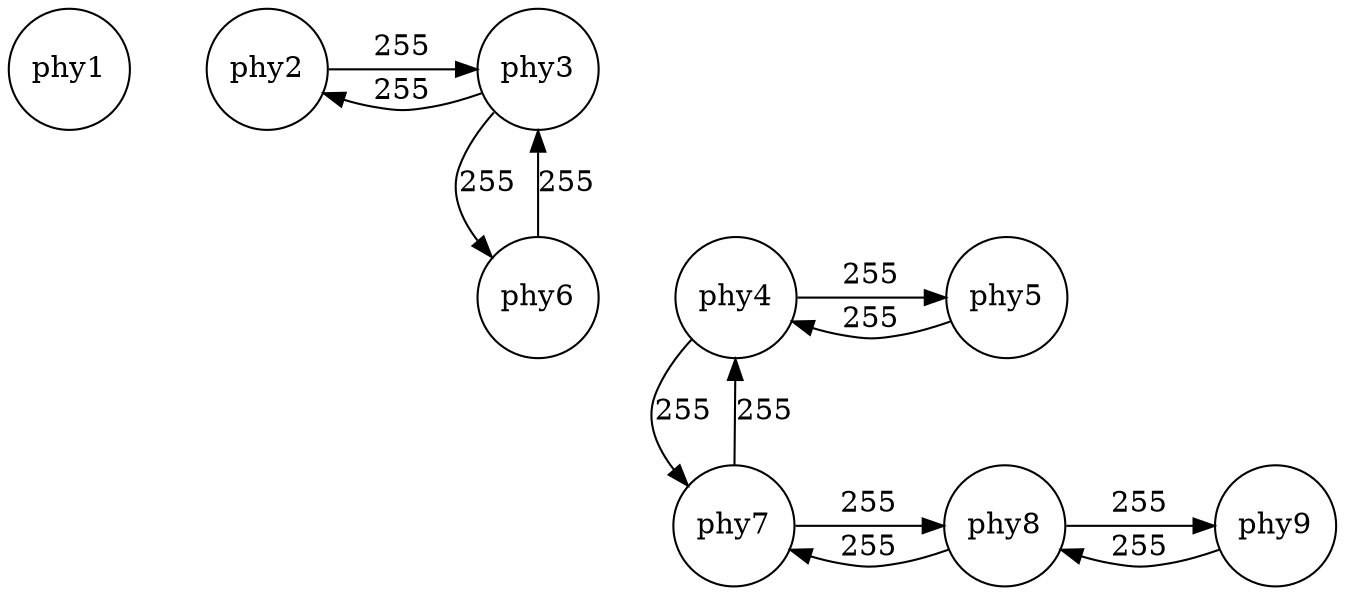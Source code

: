 digraph {
	nodesep = 0.5;
	node [ shape = circle, width = 0.7 ];
	{ rank = same; phy1; phy2; phy3; }
	{ rank = same; phy4; phy5; phy6; }
	{ rank = same; phy7; phy8; phy9; }

	phy2 -> phy3[label="255"];
	phy3 -> phy2[label="255"];
	phy3 -> phy6[label="255"];
	phy4 -> phy5[label="255"];
	phy4 -> phy7[label="255"];
	phy5 -> phy4[label="255"];
	phy6 -> phy3[label="255"];
	phy7 -> phy4[label="255"];
	phy7 -> phy8[label="255"];
	phy8 -> phy7[label="255"];
	phy8 -> phy9[label="255"];
	phy9 -> phy8[label="255"];
}
